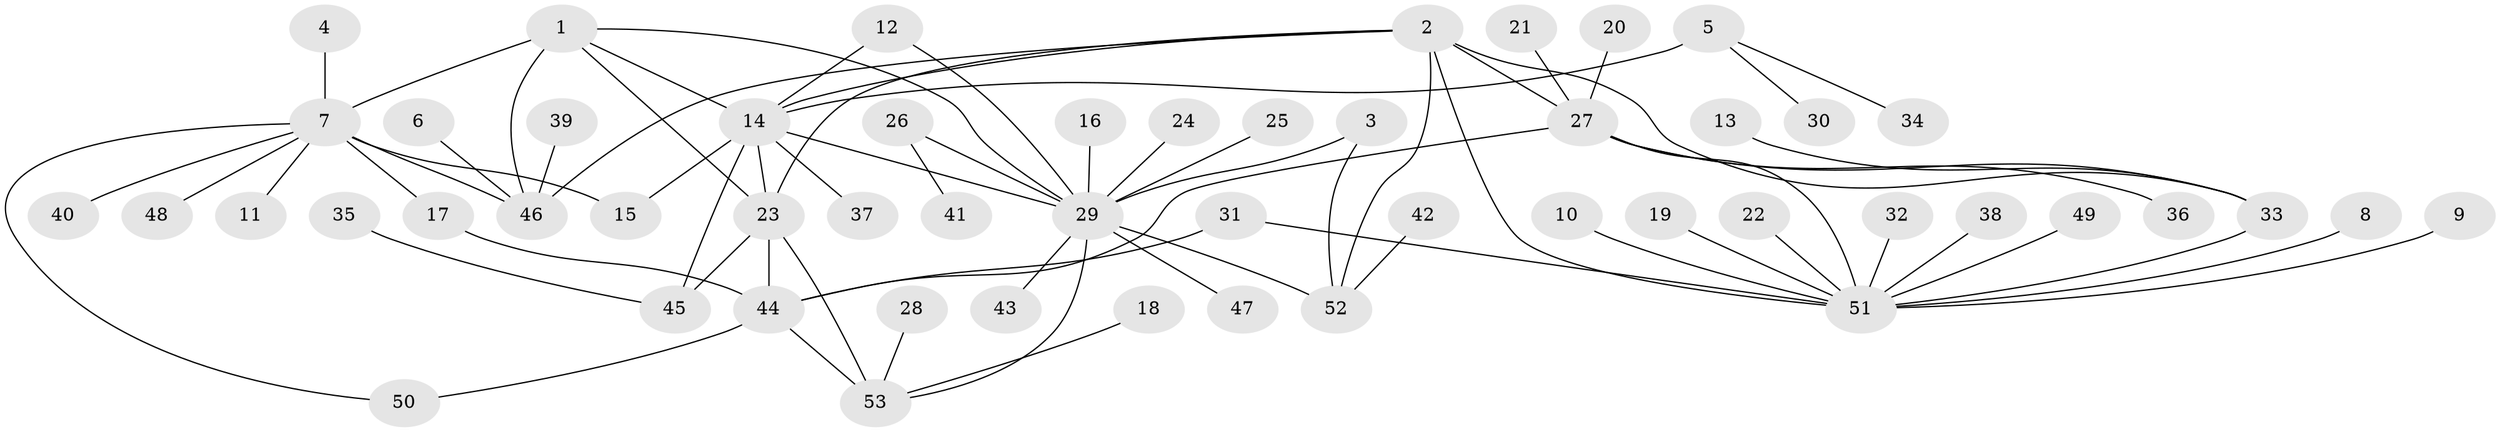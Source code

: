 // original degree distribution, {3: 0.056818181818181816, 6: 0.011363636363636364, 7: 0.03409090909090909, 12: 0.011363636363636364, 5: 0.056818181818181816, 8: 0.011363636363636364, 9: 0.03409090909090909, 4: 0.022727272727272728, 13: 0.011363636363636364, 15: 0.011363636363636364, 2: 0.17045454545454544, 1: 0.5681818181818182}
// Generated by graph-tools (version 1.1) at 2025/37/03/04/25 23:37:47]
// undirected, 53 vertices, 71 edges
graph export_dot {
  node [color=gray90,style=filled];
  1;
  2;
  3;
  4;
  5;
  6;
  7;
  8;
  9;
  10;
  11;
  12;
  13;
  14;
  15;
  16;
  17;
  18;
  19;
  20;
  21;
  22;
  23;
  24;
  25;
  26;
  27;
  28;
  29;
  30;
  31;
  32;
  33;
  34;
  35;
  36;
  37;
  38;
  39;
  40;
  41;
  42;
  43;
  44;
  45;
  46;
  47;
  48;
  49;
  50;
  51;
  52;
  53;
  1 -- 7 [weight=1.0];
  1 -- 14 [weight=1.0];
  1 -- 23 [weight=1.0];
  1 -- 29 [weight=1.0];
  1 -- 46 [weight=2.0];
  2 -- 14 [weight=1.0];
  2 -- 23 [weight=1.0];
  2 -- 27 [weight=1.0];
  2 -- 33 [weight=1.0];
  2 -- 46 [weight=1.0];
  2 -- 51 [weight=1.0];
  2 -- 52 [weight=1.0];
  3 -- 29 [weight=2.0];
  3 -- 52 [weight=2.0];
  4 -- 7 [weight=1.0];
  5 -- 14 [weight=3.0];
  5 -- 30 [weight=1.0];
  5 -- 34 [weight=1.0];
  6 -- 46 [weight=1.0];
  7 -- 11 [weight=1.0];
  7 -- 15 [weight=1.0];
  7 -- 17 [weight=1.0];
  7 -- 40 [weight=1.0];
  7 -- 46 [weight=2.0];
  7 -- 48 [weight=1.0];
  7 -- 50 [weight=1.0];
  8 -- 51 [weight=1.0];
  9 -- 51 [weight=1.0];
  10 -- 51 [weight=1.0];
  12 -- 14 [weight=1.0];
  12 -- 29 [weight=1.0];
  13 -- 33 [weight=1.0];
  14 -- 15 [weight=1.0];
  14 -- 23 [weight=1.0];
  14 -- 29 [weight=1.0];
  14 -- 37 [weight=1.0];
  14 -- 45 [weight=1.0];
  16 -- 29 [weight=1.0];
  17 -- 44 [weight=1.0];
  18 -- 53 [weight=1.0];
  19 -- 51 [weight=1.0];
  20 -- 27 [weight=1.0];
  21 -- 27 [weight=1.0];
  22 -- 51 [weight=1.0];
  23 -- 44 [weight=2.0];
  23 -- 45 [weight=1.0];
  23 -- 53 [weight=2.0];
  24 -- 29 [weight=1.0];
  25 -- 29 [weight=1.0];
  26 -- 29 [weight=1.0];
  26 -- 41 [weight=1.0];
  27 -- 33 [weight=1.0];
  27 -- 36 [weight=1.0];
  27 -- 44 [weight=1.0];
  27 -- 51 [weight=1.0];
  28 -- 53 [weight=1.0];
  29 -- 43 [weight=1.0];
  29 -- 47 [weight=1.0];
  29 -- 52 [weight=1.0];
  29 -- 53 [weight=1.0];
  31 -- 44 [weight=1.0];
  31 -- 51 [weight=1.0];
  32 -- 51 [weight=1.0];
  33 -- 51 [weight=1.0];
  35 -- 45 [weight=1.0];
  38 -- 51 [weight=1.0];
  39 -- 46 [weight=1.0];
  42 -- 52 [weight=1.0];
  44 -- 50 [weight=1.0];
  44 -- 53 [weight=1.0];
  49 -- 51 [weight=1.0];
}
